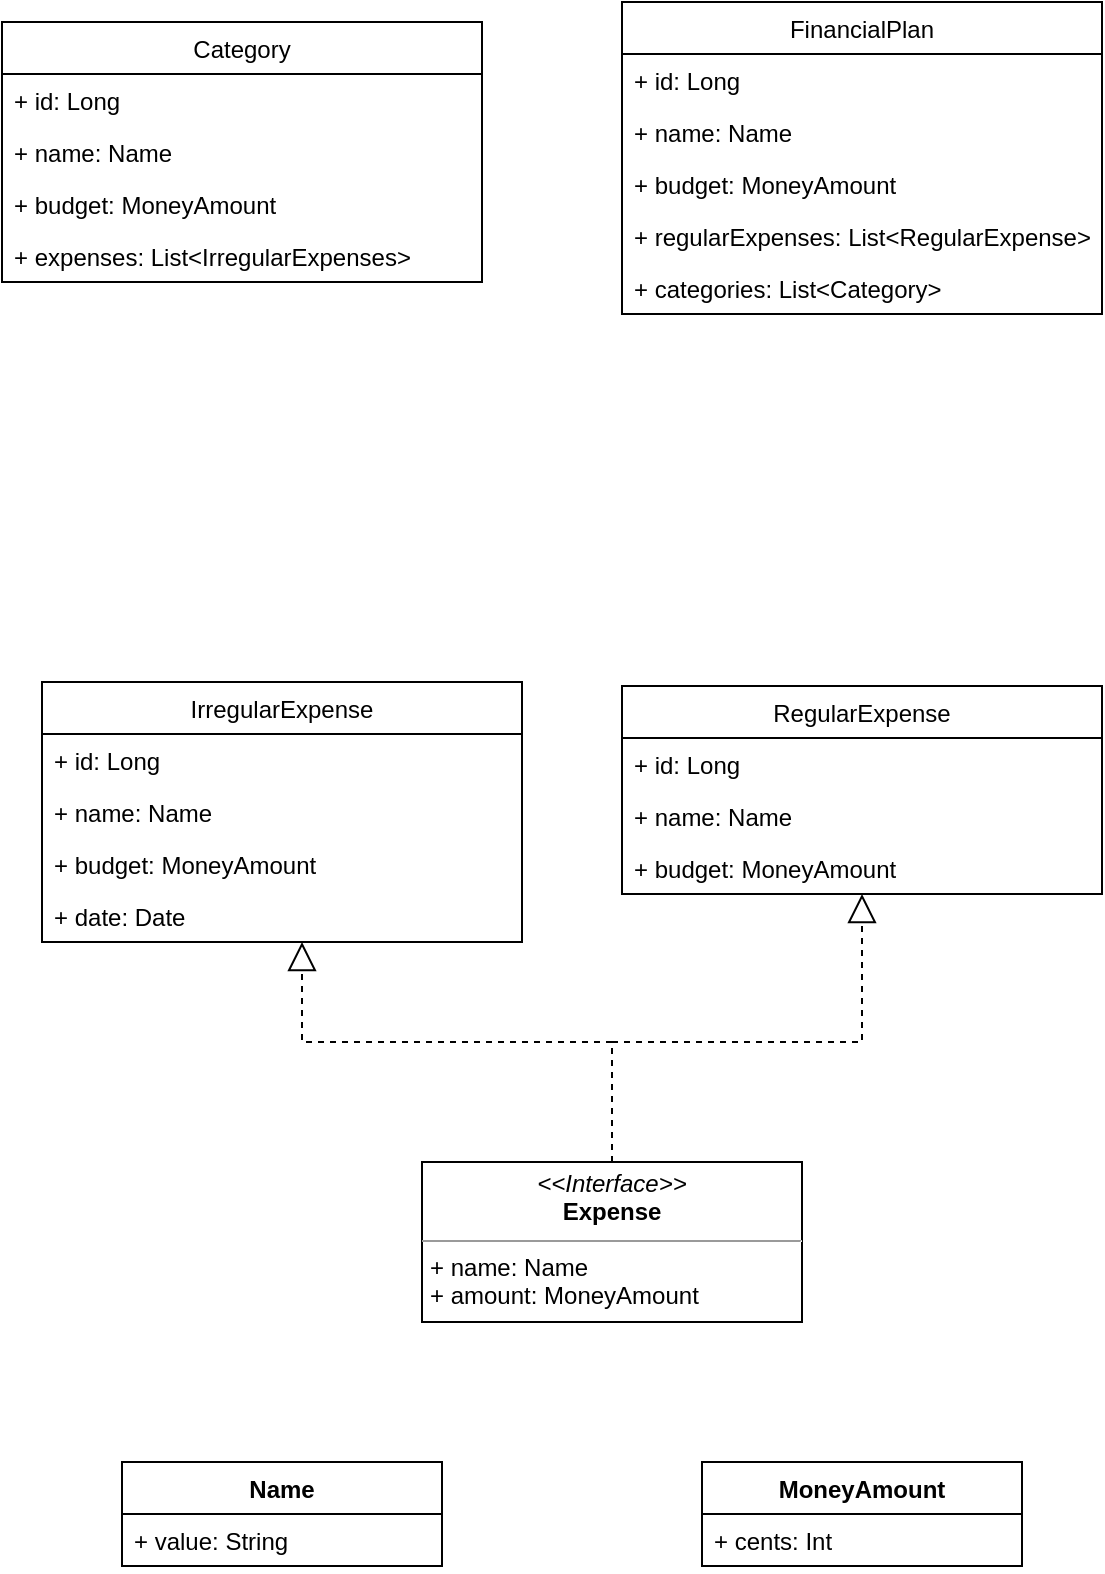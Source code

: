 <mxfile version="18.0.6" type="github">
  <diagram name="Page-1" id="c4acf3e9-155e-7222-9cf6-157b1a14988f">
    <mxGraphModel dx="1673" dy="829" grid="1" gridSize="10" guides="1" tooltips="1" connect="1" arrows="1" fold="1" page="1" pageScale="1" pageWidth="850" pageHeight="1100" background="none" math="0" shadow="0">
      <root>
        <mxCell id="0" />
        <mxCell id="1" parent="0" />
        <mxCell id="6c0DKnwD4YIeOETLK1JC-1" value="FinancialPlan" style="swimlane;fontStyle=0;childLayout=stackLayout;horizontal=1;startSize=26;fillColor=none;horizontalStack=0;resizeParent=1;resizeParentMax=0;resizeLast=0;collapsible=1;marginBottom=0;" vertex="1" parent="1">
          <mxGeometry x="560" y="40" width="240" height="156" as="geometry" />
        </mxCell>
        <mxCell id="6c0DKnwD4YIeOETLK1JC-2" value="+ id: Long" style="text;strokeColor=none;fillColor=none;align=left;verticalAlign=top;spacingLeft=4;spacingRight=4;overflow=hidden;rotatable=0;points=[[0,0.5],[1,0.5]];portConstraint=eastwest;" vertex="1" parent="6c0DKnwD4YIeOETLK1JC-1">
          <mxGeometry y="26" width="240" height="26" as="geometry" />
        </mxCell>
        <mxCell id="6c0DKnwD4YIeOETLK1JC-3" value="+ name: Name" style="text;strokeColor=none;fillColor=none;align=left;verticalAlign=top;spacingLeft=4;spacingRight=4;overflow=hidden;rotatable=0;points=[[0,0.5],[1,0.5]];portConstraint=eastwest;" vertex="1" parent="6c0DKnwD4YIeOETLK1JC-1">
          <mxGeometry y="52" width="240" height="26" as="geometry" />
        </mxCell>
        <mxCell id="6c0DKnwD4YIeOETLK1JC-5" value="+ budget: MoneyAmount" style="text;strokeColor=none;fillColor=none;align=left;verticalAlign=top;spacingLeft=4;spacingRight=4;overflow=hidden;rotatable=0;points=[[0,0.5],[1,0.5]];portConstraint=eastwest;" vertex="1" parent="6c0DKnwD4YIeOETLK1JC-1">
          <mxGeometry y="78" width="240" height="26" as="geometry" />
        </mxCell>
        <mxCell id="6c0DKnwD4YIeOETLK1JC-6" value="+ regularExpenses: List&lt;RegularExpense&gt;" style="text;strokeColor=none;fillColor=none;align=left;verticalAlign=top;spacingLeft=4;spacingRight=4;overflow=hidden;rotatable=0;points=[[0,0.5],[1,0.5]];portConstraint=eastwest;" vertex="1" parent="6c0DKnwD4YIeOETLK1JC-1">
          <mxGeometry y="104" width="240" height="26" as="geometry" />
        </mxCell>
        <mxCell id="6c0DKnwD4YIeOETLK1JC-12" value="+ categories: List&lt;Category&gt;" style="text;strokeColor=none;fillColor=none;align=left;verticalAlign=top;spacingLeft=4;spacingRight=4;overflow=hidden;rotatable=0;points=[[0,0.5],[1,0.5]];portConstraint=eastwest;" vertex="1" parent="6c0DKnwD4YIeOETLK1JC-1">
          <mxGeometry y="130" width="240" height="26" as="geometry" />
        </mxCell>
        <mxCell id="6c0DKnwD4YIeOETLK1JC-13" value="MoneyAmount" style="swimlane;fontStyle=1;align=center;verticalAlign=top;childLayout=stackLayout;horizontal=1;startSize=26;horizontalStack=0;resizeParent=1;resizeParentMax=0;resizeLast=0;collapsible=1;marginBottom=0;" vertex="1" parent="1">
          <mxGeometry x="600" y="770" width="160" height="52" as="geometry" />
        </mxCell>
        <mxCell id="6c0DKnwD4YIeOETLK1JC-14" value="+ cents: Int" style="text;strokeColor=none;fillColor=none;align=left;verticalAlign=top;spacingLeft=4;spacingRight=4;overflow=hidden;rotatable=0;points=[[0,0.5],[1,0.5]];portConstraint=eastwest;" vertex="1" parent="6c0DKnwD4YIeOETLK1JC-13">
          <mxGeometry y="26" width="160" height="26" as="geometry" />
        </mxCell>
        <mxCell id="6c0DKnwD4YIeOETLK1JC-17" value="Name" style="swimlane;fontStyle=1;align=center;verticalAlign=top;childLayout=stackLayout;horizontal=1;startSize=26;horizontalStack=0;resizeParent=1;resizeParentMax=0;resizeLast=0;collapsible=1;marginBottom=0;" vertex="1" parent="1">
          <mxGeometry x="310" y="770" width="160" height="52" as="geometry" />
        </mxCell>
        <mxCell id="6c0DKnwD4YIeOETLK1JC-18" value="+ value: String" style="text;strokeColor=none;fillColor=none;align=left;verticalAlign=top;spacingLeft=4;spacingRight=4;overflow=hidden;rotatable=0;points=[[0,0.5],[1,0.5]];portConstraint=eastwest;" vertex="1" parent="6c0DKnwD4YIeOETLK1JC-17">
          <mxGeometry y="26" width="160" height="26" as="geometry" />
        </mxCell>
        <mxCell id="6c0DKnwD4YIeOETLK1JC-19" value="&lt;p style=&quot;margin:0px;margin-top:4px;text-align:center;&quot;&gt;&lt;i&gt;&amp;lt;&amp;lt;Interface&amp;gt;&amp;gt;&lt;/i&gt;&lt;br&gt;&lt;b&gt;Expense&lt;/b&gt;&lt;/p&gt;&lt;hr size=&quot;1&quot;&gt;&lt;p style=&quot;margin:0px;margin-left:4px;&quot;&gt;+ name: Name&lt;br&gt;+ amount: MoneyAmount&lt;/p&gt;&lt;p style=&quot;margin:0px;margin-left:4px;&quot;&gt;&lt;br&gt;&lt;/p&gt;" style="verticalAlign=top;align=left;overflow=fill;fontSize=12;fontFamily=Helvetica;html=1;" vertex="1" parent="1">
          <mxGeometry x="460" y="620" width="190" height="80" as="geometry" />
        </mxCell>
        <mxCell id="6c0DKnwD4YIeOETLK1JC-20" value="RegularExpense" style="swimlane;fontStyle=0;childLayout=stackLayout;horizontal=1;startSize=26;fillColor=none;horizontalStack=0;resizeParent=1;resizeParentMax=0;resizeLast=0;collapsible=1;marginBottom=0;" vertex="1" parent="1">
          <mxGeometry x="560" y="382" width="240" height="104" as="geometry" />
        </mxCell>
        <mxCell id="6c0DKnwD4YIeOETLK1JC-21" value="+ id: Long" style="text;strokeColor=none;fillColor=none;align=left;verticalAlign=top;spacingLeft=4;spacingRight=4;overflow=hidden;rotatable=0;points=[[0,0.5],[1,0.5]];portConstraint=eastwest;" vertex="1" parent="6c0DKnwD4YIeOETLK1JC-20">
          <mxGeometry y="26" width="240" height="26" as="geometry" />
        </mxCell>
        <mxCell id="6c0DKnwD4YIeOETLK1JC-22" value="+ name: Name" style="text;strokeColor=none;fillColor=none;align=left;verticalAlign=top;spacingLeft=4;spacingRight=4;overflow=hidden;rotatable=0;points=[[0,0.5],[1,0.5]];portConstraint=eastwest;" vertex="1" parent="6c0DKnwD4YIeOETLK1JC-20">
          <mxGeometry y="52" width="240" height="26" as="geometry" />
        </mxCell>
        <mxCell id="6c0DKnwD4YIeOETLK1JC-23" value="+ budget: MoneyAmount" style="text;strokeColor=none;fillColor=none;align=left;verticalAlign=top;spacingLeft=4;spacingRight=4;overflow=hidden;rotatable=0;points=[[0,0.5],[1,0.5]];portConstraint=eastwest;" vertex="1" parent="6c0DKnwD4YIeOETLK1JC-20">
          <mxGeometry y="78" width="240" height="26" as="geometry" />
        </mxCell>
        <mxCell id="6c0DKnwD4YIeOETLK1JC-26" value="IrregularExpense" style="swimlane;fontStyle=0;childLayout=stackLayout;horizontal=1;startSize=26;fillColor=none;horizontalStack=0;resizeParent=1;resizeParentMax=0;resizeLast=0;collapsible=1;marginBottom=0;" vertex="1" parent="1">
          <mxGeometry x="270" y="380" width="240" height="130" as="geometry" />
        </mxCell>
        <mxCell id="6c0DKnwD4YIeOETLK1JC-27" value="+ id: Long" style="text;strokeColor=none;fillColor=none;align=left;verticalAlign=top;spacingLeft=4;spacingRight=4;overflow=hidden;rotatable=0;points=[[0,0.5],[1,0.5]];portConstraint=eastwest;" vertex="1" parent="6c0DKnwD4YIeOETLK1JC-26">
          <mxGeometry y="26" width="240" height="26" as="geometry" />
        </mxCell>
        <mxCell id="6c0DKnwD4YIeOETLK1JC-28" value="+ name: Name" style="text;strokeColor=none;fillColor=none;align=left;verticalAlign=top;spacingLeft=4;spacingRight=4;overflow=hidden;rotatable=0;points=[[0,0.5],[1,0.5]];portConstraint=eastwest;" vertex="1" parent="6c0DKnwD4YIeOETLK1JC-26">
          <mxGeometry y="52" width="240" height="26" as="geometry" />
        </mxCell>
        <mxCell id="6c0DKnwD4YIeOETLK1JC-30" value="+ budget: MoneyAmount" style="text;strokeColor=none;fillColor=none;align=left;verticalAlign=top;spacingLeft=4;spacingRight=4;overflow=hidden;rotatable=0;points=[[0,0.5],[1,0.5]];portConstraint=eastwest;" vertex="1" parent="6c0DKnwD4YIeOETLK1JC-26">
          <mxGeometry y="78" width="240" height="26" as="geometry" />
        </mxCell>
        <mxCell id="6c0DKnwD4YIeOETLK1JC-29" value="+ date: Date" style="text;strokeColor=none;fillColor=none;align=left;verticalAlign=top;spacingLeft=4;spacingRight=4;overflow=hidden;rotatable=0;points=[[0,0.5],[1,0.5]];portConstraint=eastwest;" vertex="1" parent="6c0DKnwD4YIeOETLK1JC-26">
          <mxGeometry y="104" width="240" height="26" as="geometry" />
        </mxCell>
        <mxCell id="6c0DKnwD4YIeOETLK1JC-31" value="Category" style="swimlane;fontStyle=0;childLayout=stackLayout;horizontal=1;startSize=26;fillColor=none;horizontalStack=0;resizeParent=1;resizeParentMax=0;resizeLast=0;collapsible=1;marginBottom=0;" vertex="1" parent="1">
          <mxGeometry x="250" y="50" width="240" height="130" as="geometry" />
        </mxCell>
        <mxCell id="6c0DKnwD4YIeOETLK1JC-32" value="+ id: Long" style="text;strokeColor=none;fillColor=none;align=left;verticalAlign=top;spacingLeft=4;spacingRight=4;overflow=hidden;rotatable=0;points=[[0,0.5],[1,0.5]];portConstraint=eastwest;" vertex="1" parent="6c0DKnwD4YIeOETLK1JC-31">
          <mxGeometry y="26" width="240" height="26" as="geometry" />
        </mxCell>
        <mxCell id="6c0DKnwD4YIeOETLK1JC-33" value="+ name: Name" style="text;strokeColor=none;fillColor=none;align=left;verticalAlign=top;spacingLeft=4;spacingRight=4;overflow=hidden;rotatable=0;points=[[0,0.5],[1,0.5]];portConstraint=eastwest;" vertex="1" parent="6c0DKnwD4YIeOETLK1JC-31">
          <mxGeometry y="52" width="240" height="26" as="geometry" />
        </mxCell>
        <mxCell id="6c0DKnwD4YIeOETLK1JC-34" value="+ budget: MoneyAmount" style="text;strokeColor=none;fillColor=none;align=left;verticalAlign=top;spacingLeft=4;spacingRight=4;overflow=hidden;rotatable=0;points=[[0,0.5],[1,0.5]];portConstraint=eastwest;" vertex="1" parent="6c0DKnwD4YIeOETLK1JC-31">
          <mxGeometry y="78" width="240" height="26" as="geometry" />
        </mxCell>
        <mxCell id="6c0DKnwD4YIeOETLK1JC-35" value="+ expenses: List&lt;IrregularExpenses&gt;" style="text;strokeColor=none;fillColor=none;align=left;verticalAlign=top;spacingLeft=4;spacingRight=4;overflow=hidden;rotatable=0;points=[[0,0.5],[1,0.5]];portConstraint=eastwest;" vertex="1" parent="6c0DKnwD4YIeOETLK1JC-31">
          <mxGeometry y="104" width="240" height="26" as="geometry" />
        </mxCell>
        <mxCell id="6c0DKnwD4YIeOETLK1JC-36" value="" style="endArrow=block;dashed=1;endFill=0;endSize=12;html=1;rounded=0;exitX=0.5;exitY=0;exitDx=0;exitDy=0;" edge="1" parent="1" source="6c0DKnwD4YIeOETLK1JC-19" target="6c0DKnwD4YIeOETLK1JC-23">
          <mxGeometry width="160" relative="1" as="geometry">
            <mxPoint x="580" y="540" as="sourcePoint" />
            <mxPoint x="740" y="540" as="targetPoint" />
            <Array as="points">
              <mxPoint x="555" y="560" />
              <mxPoint x="680" y="560" />
            </Array>
          </mxGeometry>
        </mxCell>
        <mxCell id="6c0DKnwD4YIeOETLK1JC-38" value="" style="endArrow=block;dashed=1;endFill=0;endSize=12;html=1;rounded=0;exitX=0.5;exitY=0;exitDx=0;exitDy=0;" edge="1" parent="1" source="6c0DKnwD4YIeOETLK1JC-19">
          <mxGeometry width="160" relative="1" as="geometry">
            <mxPoint x="595" y="630" as="sourcePoint" />
            <mxPoint x="400" y="510" as="targetPoint" />
            <Array as="points">
              <mxPoint x="555" y="560" />
              <mxPoint x="400" y="560" />
            </Array>
          </mxGeometry>
        </mxCell>
      </root>
    </mxGraphModel>
  </diagram>
</mxfile>
